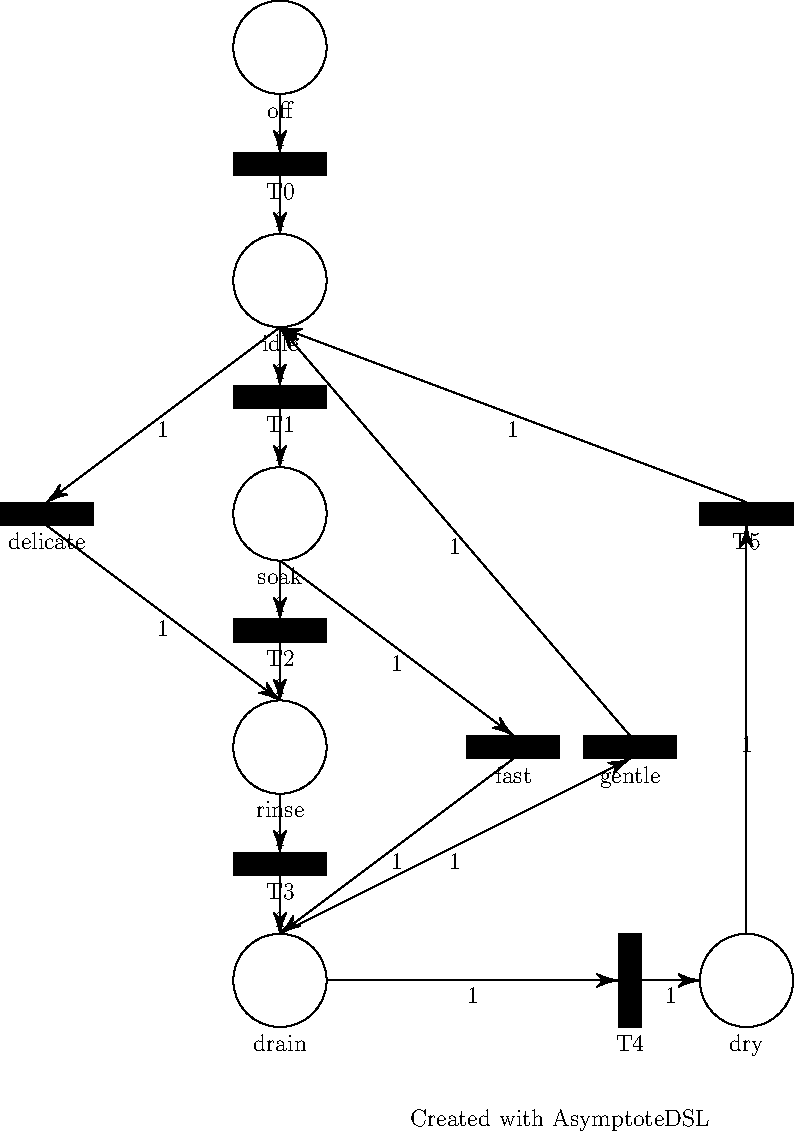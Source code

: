 size(20cm, 20cm);
draw(circle((6.0,21.0), 1.0), black);
draw(circle((6.0,6.0), 1.0), black);
draw(circle((6.0,1.0), 1.0), black);
draw(circle((6.0,11.0), 1.0), black);
draw(circle((6.0,16.0), 1.0), black);
draw(circle((16.0,1.0), 1.0), black);
fill(shift(1.0, 11.0) * rotate(90.0) * box((-0.25,1.0), (0.25,-1.0)), black);
fill(shift(6.0, 8.5) * rotate(90.0) * box((-0.25,1.0), (0.25,-1.0)), black);
fill(shift(6.0, 3.5) * rotate(90.0) * box((-0.25,1.0), (0.25,-1.0)), black);
fill(shift(11.0, 6.0) * rotate(90.0) * box((-0.25,1.0), (0.25,-1.0)), black);
fill(shift(13.5, 6.0) * rotate(90.0) * box((-0.25,1.0), (0.25,-1.0)), black);
fill(shift(16.0, 11.0) * rotate(90.0) * box((-0.25,1.0), (0.25,-1.0)), black);
fill(shift(6.0, 13.5) * rotate(90.0) * box((-0.25,1.0), (0.25,-1.0)), black);
fill(shift(13.5, 1.0) * box((-0.25,1.0), (0.25,-1.0)), black);
fill(shift(6.0, 18.5) * rotate(90.0) * box((-0.25,1.0), (0.25,-1.0)), black);
label("off", (6.0,20.0), align = S, black);
label("rinse", (6.0,5.0), align = S, black);
label("drain", (6.0,0.0), align = S, black);
label("soak", (6.0,10.0), align = S, black);
label("idle", (6.0,15.0), align = S, black);
label("dry", (16.0,0.0), align = S, black);
label("delicate", (1.0,10.75), align = S, black);
label("T2", (6.0,8.25), align = S, black);
label("T3", (6.0,3.25), align = S, black);
label("fast", (11.0,5.75), align = S, black);
label("gentle", (13.5,5.75), align = S, black);
label("T5", (16.0,10.75), align = S, black);
label("T1", (6.0,13.25), align = S, black);
label("T4", (13.5,0.0), align = S, black);
label("T0", (6.0,18.25), align = S, black);
draw((6.0,15.0) -- (1.0,11.25), arrow = Arrow(HookHead), black);
label("1", (3.5,13.125), align = S, black);
draw((6.0,10.0) -- (6.0,8.75), arrow = Arrow(HookHead), black);
label("1", (6.0,9.375), align = S, black);
draw((6.0,5.0) -- (6.0,3.75), arrow = Arrow(HookHead), black);
label("1", (6.0,4.375), align = S, black);
draw((6.0,10.0) -- (11.0,6.25), arrow = Arrow(HookHead), black);
label("1", (8.5,8.125), align = S, black);
draw((6.0,2.0) -- (13.5,5.75), arrow = Arrow(HookHead), black);
label("1", (9.75,3.875), align = S, black);
draw((16.0,2.0) -- (16.0,10.75), arrow = Arrow(HookHead), black);
label("1", (16.0,6.375), align = S, black);
draw((6.0,15.0) -- (6.0,13.75), arrow = Arrow(HookHead), black);
label("1", (6.0,14.375), align = S, black);
draw((7.0,1.0) -- (13.25,1.0), arrow = Arrow(HookHead), black);
label("1", (10.125,1.0), align = S, black);
draw((6.0,20.0) -- (6.0,18.75), arrow = Arrow(HookHead), black);
label("1", (6.0,19.375), align = S, black);
draw((1.0,10.75) -- (6.0,7.0), arrow = Arrow(HookHead), black);
label("1", (3.5,8.875), align = S, black);
draw((6.0,8.25) -- (6.0,7.0), arrow = Arrow(HookHead), black);
label("1", (6.0,7.625), align = S, black);
draw((6.0,3.25) -- (6.0,2.0), arrow = Arrow(HookHead), black);
label("1", (6.0,2.625), align = S, black);
draw((11.0,5.75) -- (6.0,2.0), arrow = Arrow(HookHead), black);
label("1", (8.5,3.875), align = S, black);
draw((13.5,6.25) -- (6.0,15.0), arrow = Arrow(HookHead), black);
label("1", (9.75,10.625), align = S, black);
draw((16.0,11.25) -- (6.0,15.0), arrow = Arrow(HookHead), black);
label("1", (11.0,13.125), align = S, black);
draw((6.0,13.25) -- (6.0,12.0), arrow = Arrow(HookHead), black);
label("1", (6.0,12.625), align = S, black);
draw((13.75,1.0) -- (15.0,1.0), arrow = Arrow(HookHead), black);
label("1", (14.375,1.0), align = S, black);
draw((6.0,18.25) -- (6.0,17.0), arrow = Arrow(HookHead), black);
label("1", (6.0,17.625), align = S, black);
label("Created with AsymptoteDSL", (12.0,-2.0), align = NoAlign, black);
